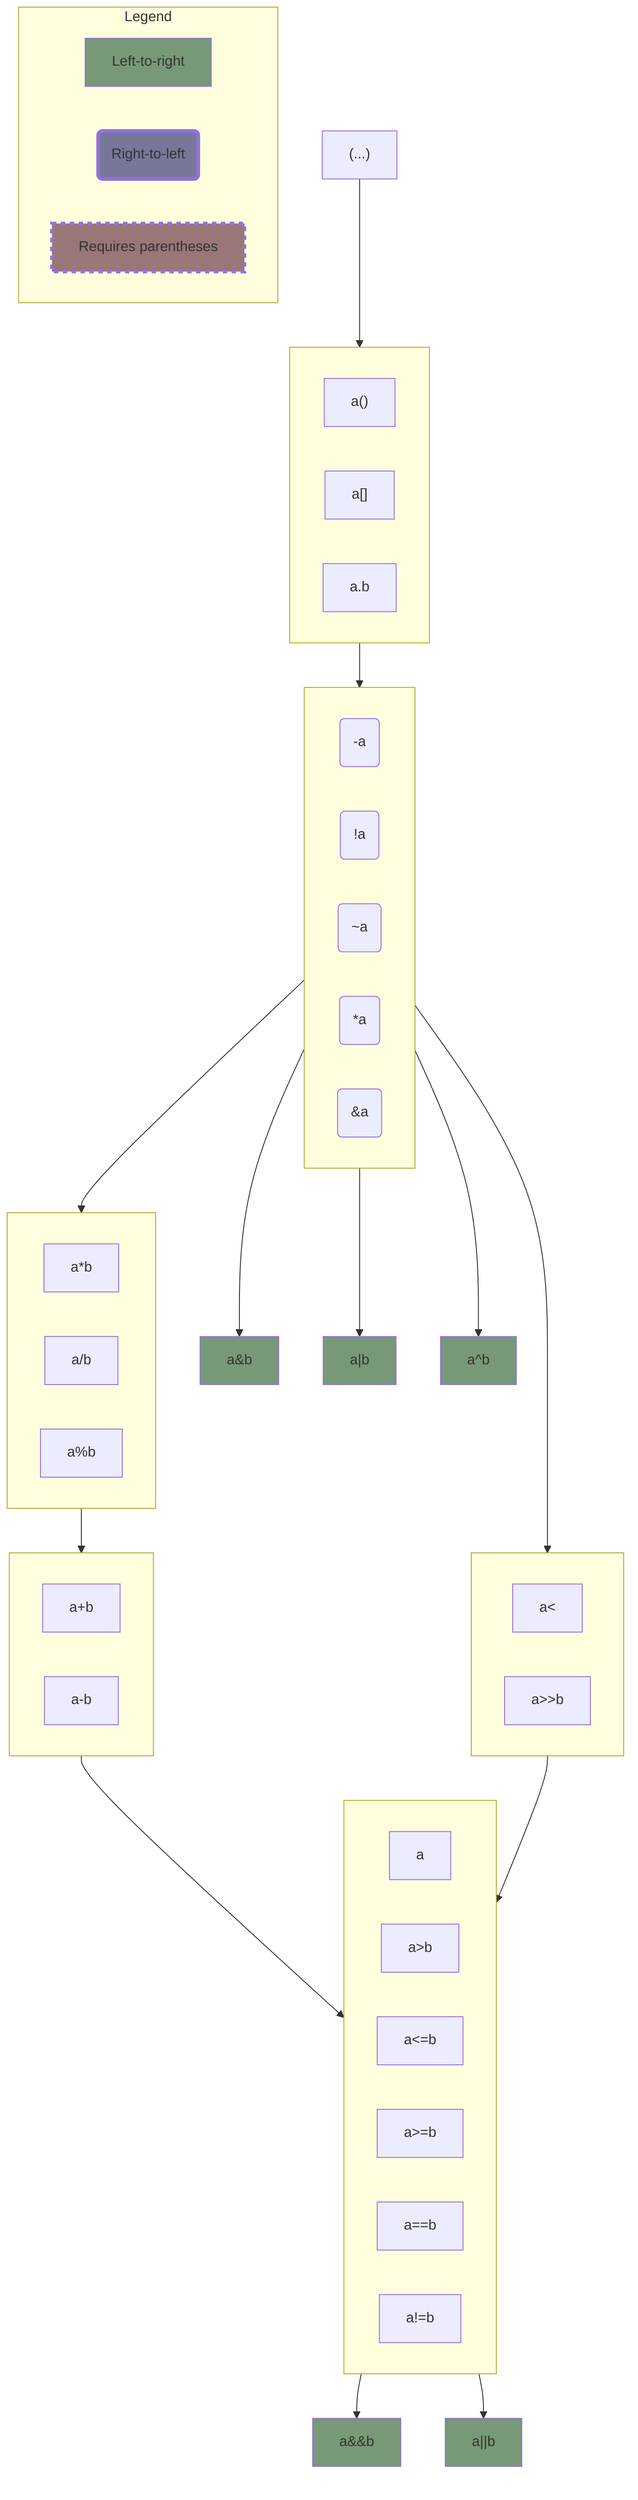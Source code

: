flowchart TD
    classDef ltrGraph fill:#797;
    classDef rtlGraph fill:#779,stroke-width:4px;
    classDef noneGraph fill:#977,stroke-width:4px,stroke-dasharray: 5 5;
    subgraph legend["Legend"]
    legend0["Left-to-right"]:::ltrGraph
    legend1("Right-to-left"):::rtlGraph
    legend2["Requires parentheses"]:::noneGraph
    end
    A["(...)"]
    subgraph primary[" "]
    primary0["a()"]
    primary1["a[]"]
    primary2["a.b"]
    end
    subgraph unary[" "]
    unary0("-a")
    unary1("!a")
    unary2("~a")
    unary3("*a")
    unary4("&a")
    end
    subgraph multiplicative[" "]
    multiplicative0["a*b"]
    multiplicative1["a/b"]
    multiplicative2["a%b"]
    end
    subgraph additive[" "]
    additive0["a+b"]
    additive1["a-b"]
    end
    subgraph shift[" "]
    shift0["a<<b"]
    shift1["a>>b"]
    end
    subgraph relational[" "]
    relational0["a<b"]
    relational1["a>b"]
    relational2["a<=b"]
    relational3["a>=b"]
    relational4["a==b"]
    relational5["a!=b"]
    end
    class primary ltrGraph;
    class unary rtlGraph;
    class multiplicative ltrGraph;
    class additive ltrGraph;
    class shift noneGraph;
    class relational noneGraph;
    A-->primary
    primary-->unary
    unary-->multiplicative
    unary-->shift
    unary-->binary0["a&b"]:::ltrGraph;
    unary-->binary1["a|b"]:::ltrGraph;
    unary-->binary2["a^b"]:::ltrGraph;
    multiplicative-->additive
    additive-->relational
    shift-->relational
    relational-->shortcircuit0["a&&b"]:::ltrGraph;
    relational-->shortcircuit1["a||b"]:::ltrGraph;